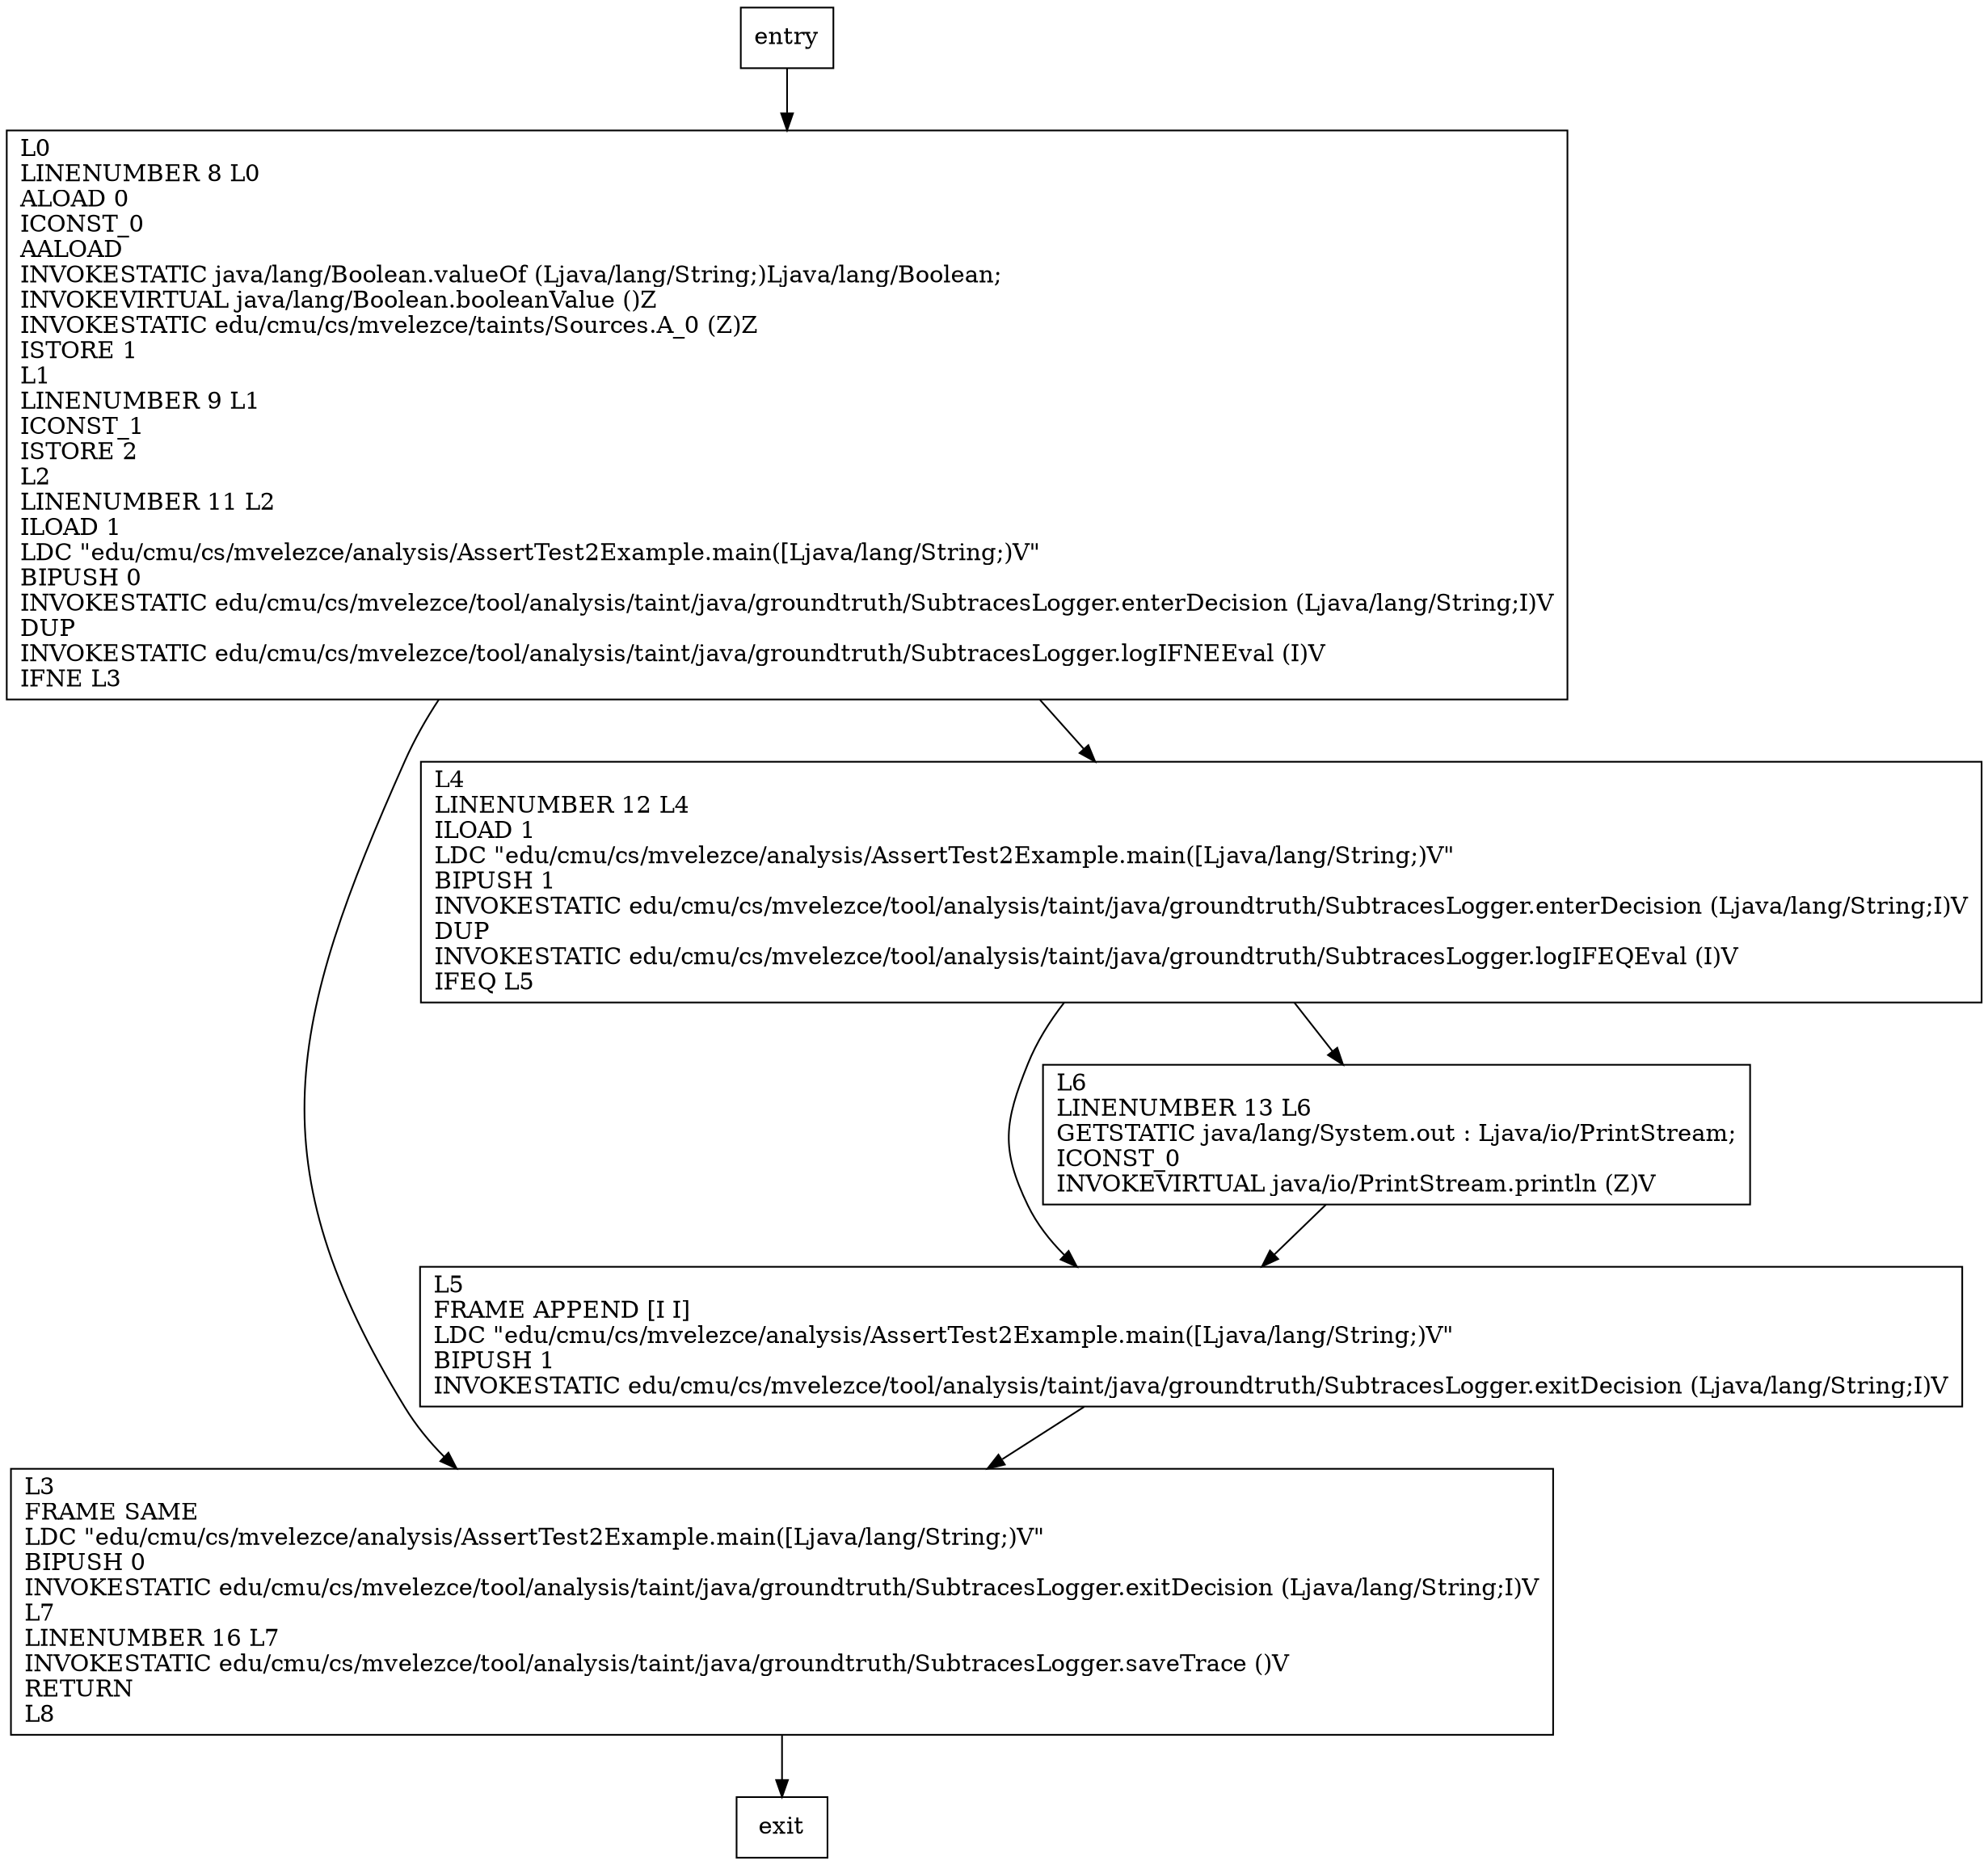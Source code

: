 digraph main {
node [shape=record];
1541256729 [label="L0\lLINENUMBER 8 L0\lALOAD 0\lICONST_0\lAALOAD\lINVOKESTATIC java/lang/Boolean.valueOf (Ljava/lang/String;)Ljava/lang/Boolean;\lINVOKEVIRTUAL java/lang/Boolean.booleanValue ()Z\lINVOKESTATIC edu/cmu/cs/mvelezce/taints/Sources.A_0 (Z)Z\lISTORE 1\lL1\lLINENUMBER 9 L1\lICONST_1\lISTORE 2\lL2\lLINENUMBER 11 L2\lILOAD 1\lLDC \"edu/cmu/cs/mvelezce/analysis/AssertTest2Example.main([Ljava/lang/String;)V\"\lBIPUSH 0\lINVOKESTATIC edu/cmu/cs/mvelezce/tool/analysis/taint/java/groundtruth/SubtracesLogger.enterDecision (Ljava/lang/String;I)V\lDUP\lINVOKESTATIC edu/cmu/cs/mvelezce/tool/analysis/taint/java/groundtruth/SubtracesLogger.logIFNEEval (I)V\lIFNE L3\l"];
665785533 [label="L5\lFRAME APPEND [I I]\lLDC \"edu/cmu/cs/mvelezce/analysis/AssertTest2Example.main([Ljava/lang/String;)V\"\lBIPUSH 1\lINVOKESTATIC edu/cmu/cs/mvelezce/tool/analysis/taint/java/groundtruth/SubtracesLogger.exitDecision (Ljava/lang/String;I)V\l"];
192058961 [label="L3\lFRAME SAME\lLDC \"edu/cmu/cs/mvelezce/analysis/AssertTest2Example.main([Ljava/lang/String;)V\"\lBIPUSH 0\lINVOKESTATIC edu/cmu/cs/mvelezce/tool/analysis/taint/java/groundtruth/SubtracesLogger.exitDecision (Ljava/lang/String;I)V\lL7\lLINENUMBER 16 L7\lINVOKESTATIC edu/cmu/cs/mvelezce/tool/analysis/taint/java/groundtruth/SubtracesLogger.saveTrace ()V\lRETURN\lL8\l"];
348508704 [label="L4\lLINENUMBER 12 L4\lILOAD 1\lLDC \"edu/cmu/cs/mvelezce/analysis/AssertTest2Example.main([Ljava/lang/String;)V\"\lBIPUSH 1\lINVOKESTATIC edu/cmu/cs/mvelezce/tool/analysis/taint/java/groundtruth/SubtracesLogger.enterDecision (Ljava/lang/String;I)V\lDUP\lINVOKESTATIC edu/cmu/cs/mvelezce/tool/analysis/taint/java/groundtruth/SubtracesLogger.logIFEQEval (I)V\lIFEQ L5\l"];
301209060 [label="L6\lLINENUMBER 13 L6\lGETSTATIC java/lang/System.out : Ljava/io/PrintStream;\lICONST_0\lINVOKEVIRTUAL java/io/PrintStream.println (Z)V\l"];
entry;
exit;
entry -> 1541256729;
1541256729 -> 192058961;
1541256729 -> 348508704;
665785533 -> 192058961;
192058961 -> exit;
348508704 -> 665785533;
348508704 -> 301209060;
301209060 -> 665785533;
}
